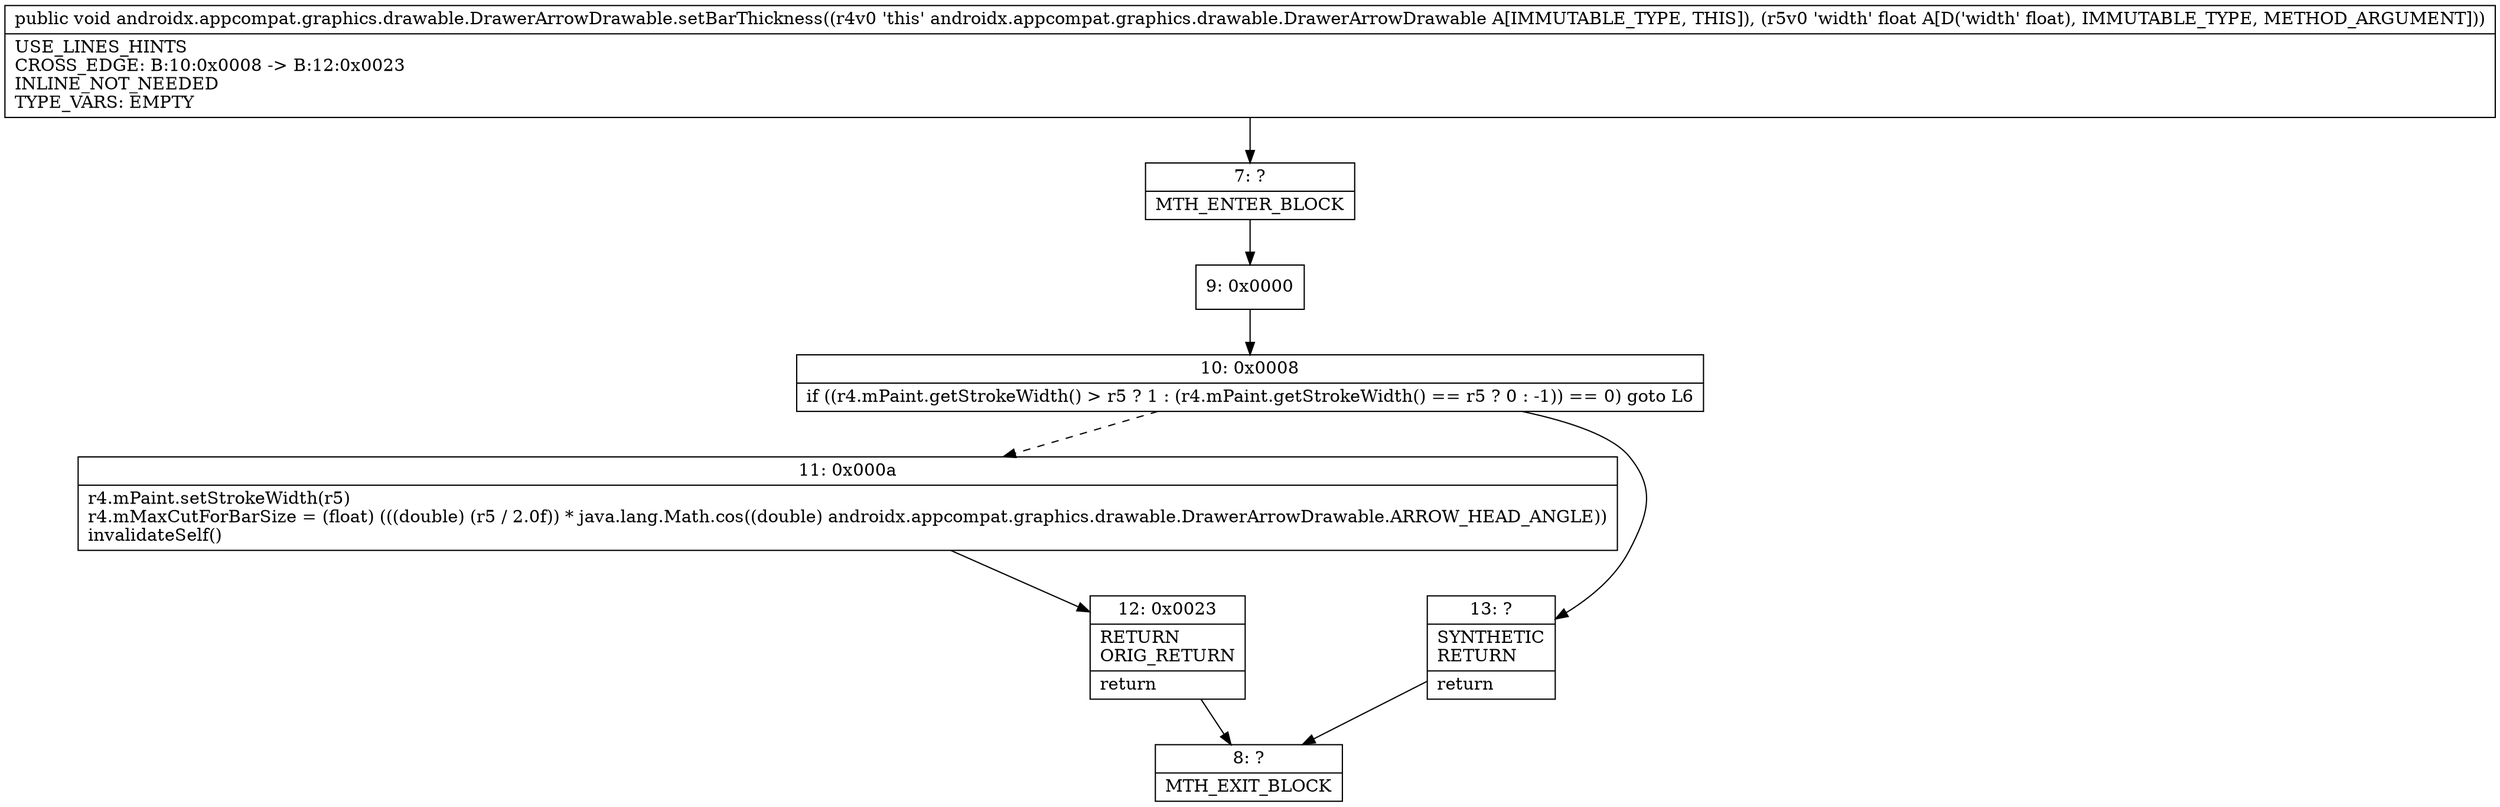 digraph "CFG forandroidx.appcompat.graphics.drawable.DrawerArrowDrawable.setBarThickness(F)V" {
Node_7 [shape=record,label="{7\:\ ?|MTH_ENTER_BLOCK\l}"];
Node_9 [shape=record,label="{9\:\ 0x0000}"];
Node_10 [shape=record,label="{10\:\ 0x0008|if ((r4.mPaint.getStrokeWidth() \> r5 ? 1 : (r4.mPaint.getStrokeWidth() == r5 ? 0 : \-1)) == 0) goto L6\l}"];
Node_11 [shape=record,label="{11\:\ 0x000a|r4.mPaint.setStrokeWidth(r5)\lr4.mMaxCutForBarSize = (float) (((double) (r5 \/ 2.0f)) * java.lang.Math.cos((double) androidx.appcompat.graphics.drawable.DrawerArrowDrawable.ARROW_HEAD_ANGLE))\linvalidateSelf()\l}"];
Node_12 [shape=record,label="{12\:\ 0x0023|RETURN\lORIG_RETURN\l|return\l}"];
Node_8 [shape=record,label="{8\:\ ?|MTH_EXIT_BLOCK\l}"];
Node_13 [shape=record,label="{13\:\ ?|SYNTHETIC\lRETURN\l|return\l}"];
MethodNode[shape=record,label="{public void androidx.appcompat.graphics.drawable.DrawerArrowDrawable.setBarThickness((r4v0 'this' androidx.appcompat.graphics.drawable.DrawerArrowDrawable A[IMMUTABLE_TYPE, THIS]), (r5v0 'width' float A[D('width' float), IMMUTABLE_TYPE, METHOD_ARGUMENT]))  | USE_LINES_HINTS\lCROSS_EDGE: B:10:0x0008 \-\> B:12:0x0023\lINLINE_NOT_NEEDED\lTYPE_VARS: EMPTY\l}"];
MethodNode -> Node_7;Node_7 -> Node_9;
Node_9 -> Node_10;
Node_10 -> Node_11[style=dashed];
Node_10 -> Node_13;
Node_11 -> Node_12;
Node_12 -> Node_8;
Node_13 -> Node_8;
}


